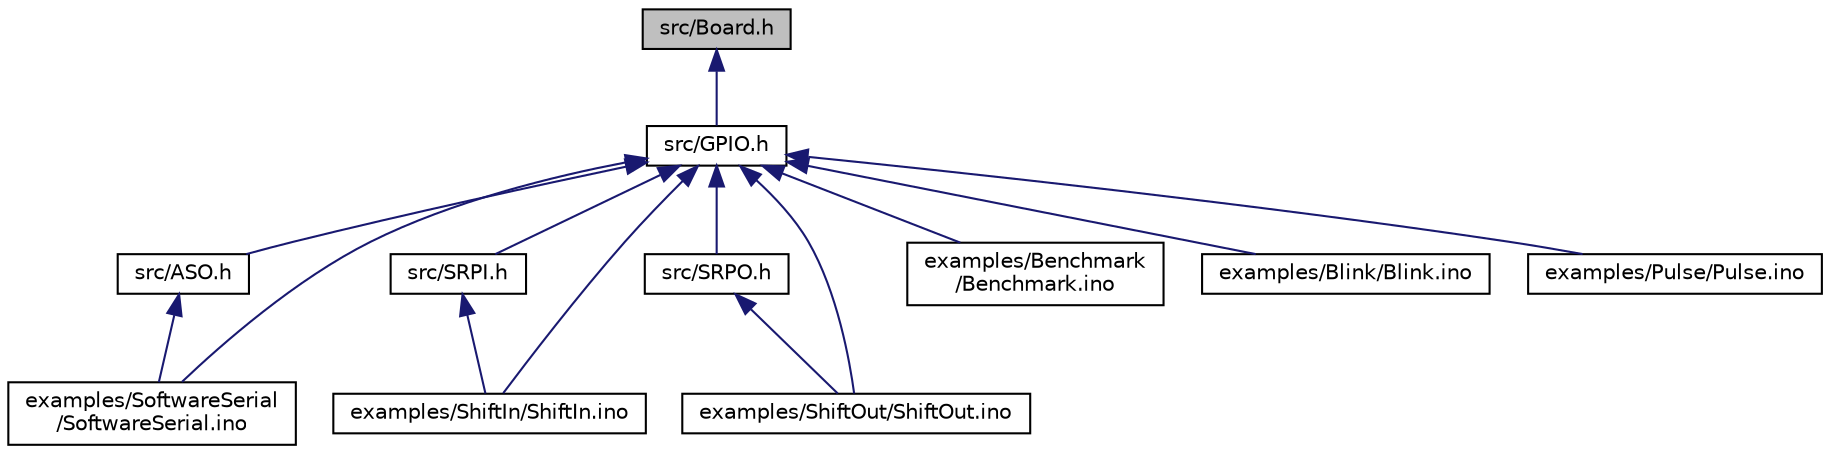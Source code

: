 digraph "src/Board.h"
{
  edge [fontname="Helvetica",fontsize="10",labelfontname="Helvetica",labelfontsize="10"];
  node [fontname="Helvetica",fontsize="10",shape=record];
  Node1 [label="src/Board.h",height=0.2,width=0.4,color="black", fillcolor="grey75", style="filled", fontcolor="black"];
  Node1 -> Node2 [dir="back",color="midnightblue",fontsize="10",style="solid",fontname="Helvetica"];
  Node2 [label="src/GPIO.h",height=0.2,width=0.4,color="black", fillcolor="white", style="filled",URL="$dc/dbe/GPIO_8h.html"];
  Node2 -> Node3 [dir="back",color="midnightblue",fontsize="10",style="solid",fontname="Helvetica"];
  Node3 [label="src/ASO.h",height=0.2,width=0.4,color="black", fillcolor="white", style="filled",URL="$d7/dd7/ASO_8h.html"];
  Node3 -> Node4 [dir="back",color="midnightblue",fontsize="10",style="solid",fontname="Helvetica"];
  Node4 [label="examples/SoftwareSerial\l/SoftwareSerial.ino",height=0.2,width=0.4,color="black", fillcolor="white", style="filled",URL="$d8/d56/SoftwareSerial_8ino.html"];
  Node2 -> Node5 [dir="back",color="midnightblue",fontsize="10",style="solid",fontname="Helvetica"];
  Node5 [label="src/SRPI.h",height=0.2,width=0.4,color="black", fillcolor="white", style="filled",URL="$d4/d2e/SRPI_8h.html"];
  Node5 -> Node6 [dir="back",color="midnightblue",fontsize="10",style="solid",fontname="Helvetica"];
  Node6 [label="examples/ShiftIn/ShiftIn.ino",height=0.2,width=0.4,color="black", fillcolor="white", style="filled",URL="$d5/df7/ShiftIn_8ino.html"];
  Node2 -> Node7 [dir="back",color="midnightblue",fontsize="10",style="solid",fontname="Helvetica"];
  Node7 [label="src/SRPO.h",height=0.2,width=0.4,color="black", fillcolor="white", style="filled",URL="$da/d82/SRPO_8h.html"];
  Node7 -> Node8 [dir="back",color="midnightblue",fontsize="10",style="solid",fontname="Helvetica"];
  Node8 [label="examples/ShiftOut/ShiftOut.ino",height=0.2,width=0.4,color="black", fillcolor="white", style="filled",URL="$d1/d63/ShiftOut_8ino.html"];
  Node2 -> Node9 [dir="back",color="midnightblue",fontsize="10",style="solid",fontname="Helvetica"];
  Node9 [label="examples/Benchmark\l/Benchmark.ino",height=0.2,width=0.4,color="black", fillcolor="white", style="filled",URL="$d2/d24/Benchmark_8ino.html"];
  Node2 -> Node10 [dir="back",color="midnightblue",fontsize="10",style="solid",fontname="Helvetica"];
  Node10 [label="examples/Blink/Blink.ino",height=0.2,width=0.4,color="black", fillcolor="white", style="filled",URL="$d7/d9d/Blink_8ino.html"];
  Node2 -> Node11 [dir="back",color="midnightblue",fontsize="10",style="solid",fontname="Helvetica"];
  Node11 [label="examples/Pulse/Pulse.ino",height=0.2,width=0.4,color="black", fillcolor="white", style="filled",URL="$d9/dd9/Pulse_8ino.html"];
  Node2 -> Node6 [dir="back",color="midnightblue",fontsize="10",style="solid",fontname="Helvetica"];
  Node2 -> Node8 [dir="back",color="midnightblue",fontsize="10",style="solid",fontname="Helvetica"];
  Node2 -> Node4 [dir="back",color="midnightblue",fontsize="10",style="solid",fontname="Helvetica"];
}
